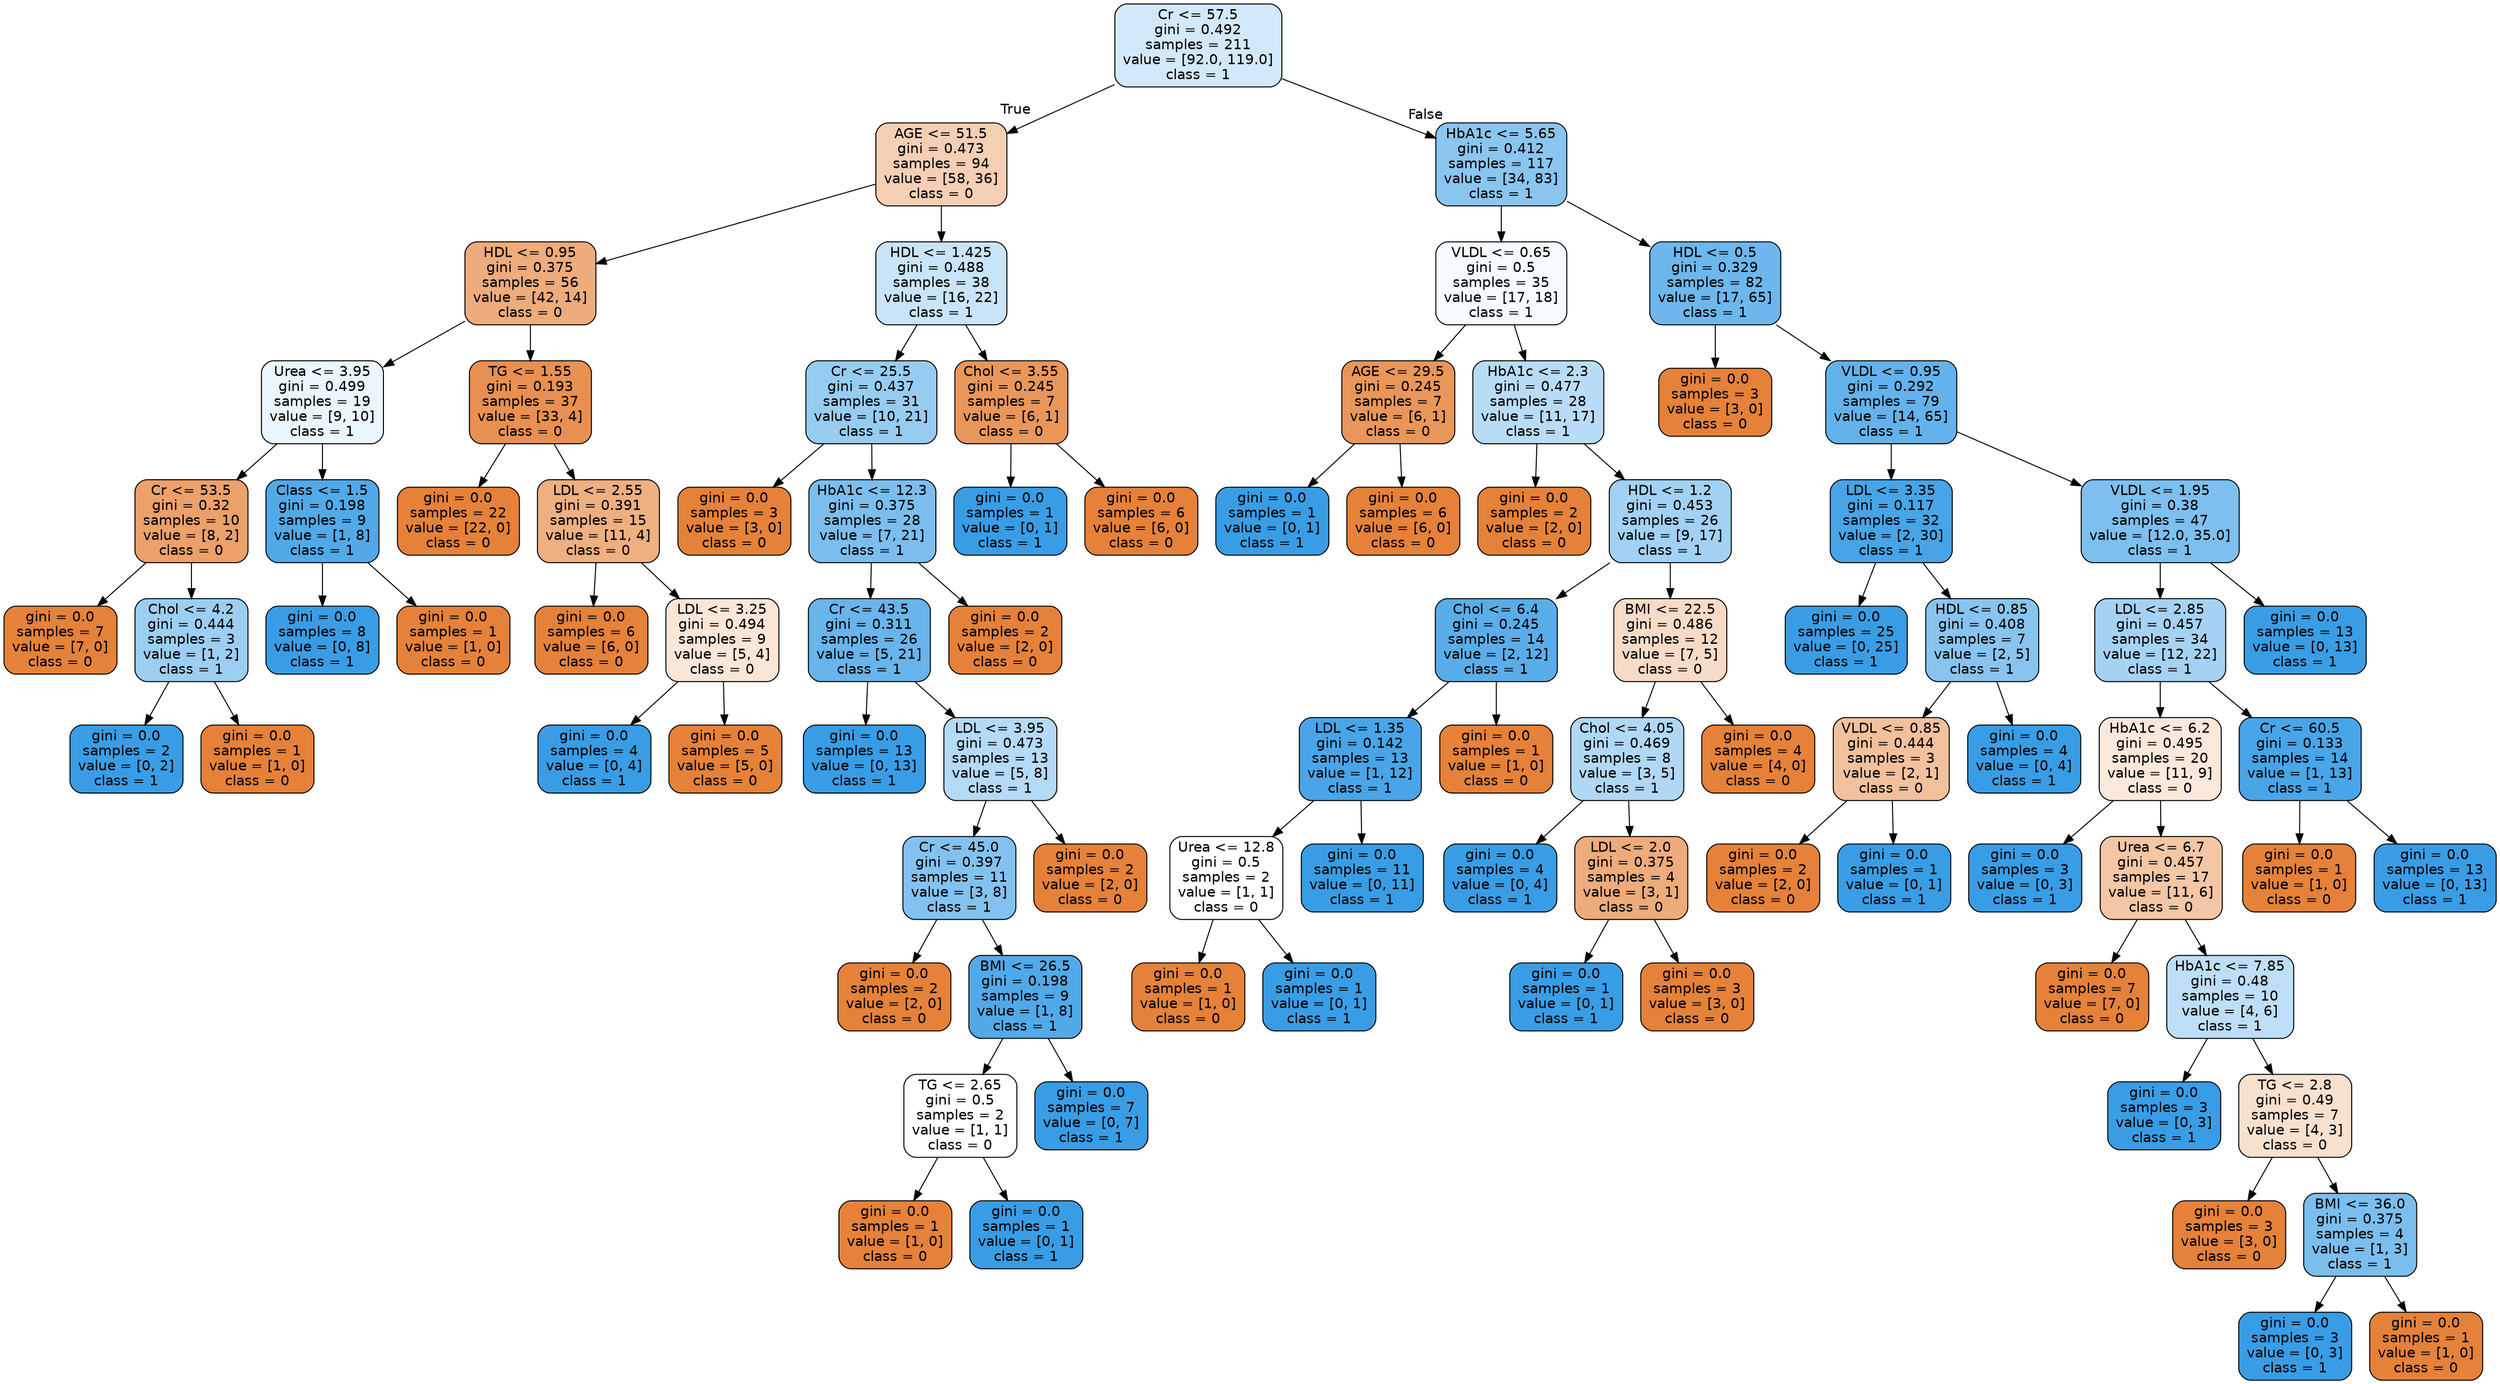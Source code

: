 digraph Tree {
node [shape=box, style="filled, rounded", color="black", fontname="helvetica"] ;
edge [fontname="helvetica"] ;
0 [label="Cr <= 57.5\ngini = 0.492\nsamples = 211\nvalue = [92.0, 119.0]\nclass = 1", fillcolor="#d2e9f9"] ;
1 [label="AGE <= 51.5\ngini = 0.473\nsamples = 94\nvalue = [58, 36]\nclass = 0", fillcolor="#f5cfb4"] ;
0 -> 1 [labeldistance=2.5, labelangle=45, headlabel="True"] ;
2 [label="HDL <= 0.95\ngini = 0.375\nsamples = 56\nvalue = [42, 14]\nclass = 0", fillcolor="#eeab7b"] ;
1 -> 2 ;
3 [label="Urea <= 3.95\ngini = 0.499\nsamples = 19\nvalue = [9, 10]\nclass = 1", fillcolor="#ebf5fc"] ;
2 -> 3 ;
4 [label="Cr <= 53.5\ngini = 0.32\nsamples = 10\nvalue = [8, 2]\nclass = 0", fillcolor="#eca06a"] ;
3 -> 4 ;
5 [label="gini = 0.0\nsamples = 7\nvalue = [7, 0]\nclass = 0", fillcolor="#e58139"] ;
4 -> 5 ;
6 [label="Chol <= 4.2\ngini = 0.444\nsamples = 3\nvalue = [1, 2]\nclass = 1", fillcolor="#9ccef2"] ;
4 -> 6 ;
7 [label="gini = 0.0\nsamples = 2\nvalue = [0, 2]\nclass = 1", fillcolor="#399de5"] ;
6 -> 7 ;
8 [label="gini = 0.0\nsamples = 1\nvalue = [1, 0]\nclass = 0", fillcolor="#e58139"] ;
6 -> 8 ;
9 [label="Class <= 1.5\ngini = 0.198\nsamples = 9\nvalue = [1, 8]\nclass = 1", fillcolor="#52a9e8"] ;
3 -> 9 ;
10 [label="gini = 0.0\nsamples = 8\nvalue = [0, 8]\nclass = 1", fillcolor="#399de5"] ;
9 -> 10 ;
11 [label="gini = 0.0\nsamples = 1\nvalue = [1, 0]\nclass = 0", fillcolor="#e58139"] ;
9 -> 11 ;
12 [label="TG <= 1.55\ngini = 0.193\nsamples = 37\nvalue = [33, 4]\nclass = 0", fillcolor="#e89051"] ;
2 -> 12 ;
13 [label="gini = 0.0\nsamples = 22\nvalue = [22, 0]\nclass = 0", fillcolor="#e58139"] ;
12 -> 13 ;
14 [label="LDL <= 2.55\ngini = 0.391\nsamples = 15\nvalue = [11, 4]\nclass = 0", fillcolor="#eeaf81"] ;
12 -> 14 ;
15 [label="gini = 0.0\nsamples = 6\nvalue = [6, 0]\nclass = 0", fillcolor="#e58139"] ;
14 -> 15 ;
16 [label="LDL <= 3.25\ngini = 0.494\nsamples = 9\nvalue = [5, 4]\nclass = 0", fillcolor="#fae6d7"] ;
14 -> 16 ;
17 [label="gini = 0.0\nsamples = 4\nvalue = [0, 4]\nclass = 1", fillcolor="#399de5"] ;
16 -> 17 ;
18 [label="gini = 0.0\nsamples = 5\nvalue = [5, 0]\nclass = 0", fillcolor="#e58139"] ;
16 -> 18 ;
19 [label="HDL <= 1.425\ngini = 0.488\nsamples = 38\nvalue = [16, 22]\nclass = 1", fillcolor="#c9e4f8"] ;
1 -> 19 ;
20 [label="Cr <= 25.5\ngini = 0.437\nsamples = 31\nvalue = [10, 21]\nclass = 1", fillcolor="#97ccf1"] ;
19 -> 20 ;
21 [label="gini = 0.0\nsamples = 3\nvalue = [3, 0]\nclass = 0", fillcolor="#e58139"] ;
20 -> 21 ;
22 [label="HbA1c <= 12.3\ngini = 0.375\nsamples = 28\nvalue = [7, 21]\nclass = 1", fillcolor="#7bbeee"] ;
20 -> 22 ;
23 [label="Cr <= 43.5\ngini = 0.311\nsamples = 26\nvalue = [5, 21]\nclass = 1", fillcolor="#68b4eb"] ;
22 -> 23 ;
24 [label="gini = 0.0\nsamples = 13\nvalue = [0, 13]\nclass = 1", fillcolor="#399de5"] ;
23 -> 24 ;
25 [label="LDL <= 3.95\ngini = 0.473\nsamples = 13\nvalue = [5, 8]\nclass = 1", fillcolor="#b5daf5"] ;
23 -> 25 ;
26 [label="Cr <= 45.0\ngini = 0.397\nsamples = 11\nvalue = [3, 8]\nclass = 1", fillcolor="#83c2ef"] ;
25 -> 26 ;
27 [label="gini = 0.0\nsamples = 2\nvalue = [2, 0]\nclass = 0", fillcolor="#e58139"] ;
26 -> 27 ;
28 [label="BMI <= 26.5\ngini = 0.198\nsamples = 9\nvalue = [1, 8]\nclass = 1", fillcolor="#52a9e8"] ;
26 -> 28 ;
29 [label="TG <= 2.65\ngini = 0.5\nsamples = 2\nvalue = [1, 1]\nclass = 0", fillcolor="#ffffff"] ;
28 -> 29 ;
30 [label="gini = 0.0\nsamples = 1\nvalue = [1, 0]\nclass = 0", fillcolor="#e58139"] ;
29 -> 30 ;
31 [label="gini = 0.0\nsamples = 1\nvalue = [0, 1]\nclass = 1", fillcolor="#399de5"] ;
29 -> 31 ;
32 [label="gini = 0.0\nsamples = 7\nvalue = [0, 7]\nclass = 1", fillcolor="#399de5"] ;
28 -> 32 ;
33 [label="gini = 0.0\nsamples = 2\nvalue = [2, 0]\nclass = 0", fillcolor="#e58139"] ;
25 -> 33 ;
34 [label="gini = 0.0\nsamples = 2\nvalue = [2, 0]\nclass = 0", fillcolor="#e58139"] ;
22 -> 34 ;
35 [label="Chol <= 3.55\ngini = 0.245\nsamples = 7\nvalue = [6, 1]\nclass = 0", fillcolor="#e9965a"] ;
19 -> 35 ;
36 [label="gini = 0.0\nsamples = 1\nvalue = [0, 1]\nclass = 1", fillcolor="#399de5"] ;
35 -> 36 ;
37 [label="gini = 0.0\nsamples = 6\nvalue = [6, 0]\nclass = 0", fillcolor="#e58139"] ;
35 -> 37 ;
38 [label="HbA1c <= 5.65\ngini = 0.412\nsamples = 117\nvalue = [34, 83]\nclass = 1", fillcolor="#8ac5f0"] ;
0 -> 38 [labeldistance=2.5, labelangle=-45, headlabel="False"] ;
39 [label="VLDL <= 0.65\ngini = 0.5\nsamples = 35\nvalue = [17, 18]\nclass = 1", fillcolor="#f4fafe"] ;
38 -> 39 ;
40 [label="AGE <= 29.5\ngini = 0.245\nsamples = 7\nvalue = [6, 1]\nclass = 0", fillcolor="#e9965a"] ;
39 -> 40 ;
41 [label="gini = 0.0\nsamples = 1\nvalue = [0, 1]\nclass = 1", fillcolor="#399de5"] ;
40 -> 41 ;
42 [label="gini = 0.0\nsamples = 6\nvalue = [6, 0]\nclass = 0", fillcolor="#e58139"] ;
40 -> 42 ;
43 [label="HbA1c <= 2.3\ngini = 0.477\nsamples = 28\nvalue = [11, 17]\nclass = 1", fillcolor="#b9dcf6"] ;
39 -> 43 ;
44 [label="gini = 0.0\nsamples = 2\nvalue = [2, 0]\nclass = 0", fillcolor="#e58139"] ;
43 -> 44 ;
45 [label="HDL <= 1.2\ngini = 0.453\nsamples = 26\nvalue = [9, 17]\nclass = 1", fillcolor="#a2d1f3"] ;
43 -> 45 ;
46 [label="Chol <= 6.4\ngini = 0.245\nsamples = 14\nvalue = [2, 12]\nclass = 1", fillcolor="#5aade9"] ;
45 -> 46 ;
47 [label="LDL <= 1.35\ngini = 0.142\nsamples = 13\nvalue = [1, 12]\nclass = 1", fillcolor="#49a5e7"] ;
46 -> 47 ;
48 [label="Urea <= 12.8\ngini = 0.5\nsamples = 2\nvalue = [1, 1]\nclass = 0", fillcolor="#ffffff"] ;
47 -> 48 ;
49 [label="gini = 0.0\nsamples = 1\nvalue = [1, 0]\nclass = 0", fillcolor="#e58139"] ;
48 -> 49 ;
50 [label="gini = 0.0\nsamples = 1\nvalue = [0, 1]\nclass = 1", fillcolor="#399de5"] ;
48 -> 50 ;
51 [label="gini = 0.0\nsamples = 11\nvalue = [0, 11]\nclass = 1", fillcolor="#399de5"] ;
47 -> 51 ;
52 [label="gini = 0.0\nsamples = 1\nvalue = [1, 0]\nclass = 0", fillcolor="#e58139"] ;
46 -> 52 ;
53 [label="BMI <= 22.5\ngini = 0.486\nsamples = 12\nvalue = [7, 5]\nclass = 0", fillcolor="#f8dbc6"] ;
45 -> 53 ;
54 [label="Chol <= 4.05\ngini = 0.469\nsamples = 8\nvalue = [3, 5]\nclass = 1", fillcolor="#b0d8f5"] ;
53 -> 54 ;
55 [label="gini = 0.0\nsamples = 4\nvalue = [0, 4]\nclass = 1", fillcolor="#399de5"] ;
54 -> 55 ;
56 [label="LDL <= 2.0\ngini = 0.375\nsamples = 4\nvalue = [3, 1]\nclass = 0", fillcolor="#eeab7b"] ;
54 -> 56 ;
57 [label="gini = 0.0\nsamples = 1\nvalue = [0, 1]\nclass = 1", fillcolor="#399de5"] ;
56 -> 57 ;
58 [label="gini = 0.0\nsamples = 3\nvalue = [3, 0]\nclass = 0", fillcolor="#e58139"] ;
56 -> 58 ;
59 [label="gini = 0.0\nsamples = 4\nvalue = [4, 0]\nclass = 0", fillcolor="#e58139"] ;
53 -> 59 ;
60 [label="HDL <= 0.5\ngini = 0.329\nsamples = 82\nvalue = [17, 65]\nclass = 1", fillcolor="#6db7ec"] ;
38 -> 60 ;
61 [label="gini = 0.0\nsamples = 3\nvalue = [3, 0]\nclass = 0", fillcolor="#e58139"] ;
60 -> 61 ;
62 [label="VLDL <= 0.95\ngini = 0.292\nsamples = 79\nvalue = [14, 65]\nclass = 1", fillcolor="#64b2eb"] ;
60 -> 62 ;
63 [label="LDL <= 3.35\ngini = 0.117\nsamples = 32\nvalue = [2, 30]\nclass = 1", fillcolor="#46a4e7"] ;
62 -> 63 ;
64 [label="gini = 0.0\nsamples = 25\nvalue = [0, 25]\nclass = 1", fillcolor="#399de5"] ;
63 -> 64 ;
65 [label="HDL <= 0.85\ngini = 0.408\nsamples = 7\nvalue = [2, 5]\nclass = 1", fillcolor="#88c4ef"] ;
63 -> 65 ;
66 [label="VLDL <= 0.85\ngini = 0.444\nsamples = 3\nvalue = [2, 1]\nclass = 0", fillcolor="#f2c09c"] ;
65 -> 66 ;
67 [label="gini = 0.0\nsamples = 2\nvalue = [2, 0]\nclass = 0", fillcolor="#e58139"] ;
66 -> 67 ;
68 [label="gini = 0.0\nsamples = 1\nvalue = [0, 1]\nclass = 1", fillcolor="#399de5"] ;
66 -> 68 ;
69 [label="gini = 0.0\nsamples = 4\nvalue = [0, 4]\nclass = 1", fillcolor="#399de5"] ;
65 -> 69 ;
70 [label="VLDL <= 1.95\ngini = 0.38\nsamples = 47\nvalue = [12.0, 35.0]\nclass = 1", fillcolor="#7dbfee"] ;
62 -> 70 ;
71 [label="LDL <= 2.85\ngini = 0.457\nsamples = 34\nvalue = [12, 22]\nclass = 1", fillcolor="#a5d2f3"] ;
70 -> 71 ;
72 [label="HbA1c <= 6.2\ngini = 0.495\nsamples = 20\nvalue = [11, 9]\nclass = 0", fillcolor="#fae8db"] ;
71 -> 72 ;
73 [label="gini = 0.0\nsamples = 3\nvalue = [0, 3]\nclass = 1", fillcolor="#399de5"] ;
72 -> 73 ;
74 [label="Urea <= 6.7\ngini = 0.457\nsamples = 17\nvalue = [11, 6]\nclass = 0", fillcolor="#f3c6a5"] ;
72 -> 74 ;
75 [label="gini = 0.0\nsamples = 7\nvalue = [7, 0]\nclass = 0", fillcolor="#e58139"] ;
74 -> 75 ;
76 [label="HbA1c <= 7.85\ngini = 0.48\nsamples = 10\nvalue = [4, 6]\nclass = 1", fillcolor="#bddef6"] ;
74 -> 76 ;
77 [label="gini = 0.0\nsamples = 3\nvalue = [0, 3]\nclass = 1", fillcolor="#399de5"] ;
76 -> 77 ;
78 [label="TG <= 2.8\ngini = 0.49\nsamples = 7\nvalue = [4, 3]\nclass = 0", fillcolor="#f8e0ce"] ;
76 -> 78 ;
79 [label="gini = 0.0\nsamples = 3\nvalue = [3, 0]\nclass = 0", fillcolor="#e58139"] ;
78 -> 79 ;
80 [label="BMI <= 36.0\ngini = 0.375\nsamples = 4\nvalue = [1, 3]\nclass = 1", fillcolor="#7bbeee"] ;
78 -> 80 ;
81 [label="gini = 0.0\nsamples = 3\nvalue = [0, 3]\nclass = 1", fillcolor="#399de5"] ;
80 -> 81 ;
82 [label="gini = 0.0\nsamples = 1\nvalue = [1, 0]\nclass = 0", fillcolor="#e58139"] ;
80 -> 82 ;
83 [label="Cr <= 60.5\ngini = 0.133\nsamples = 14\nvalue = [1, 13]\nclass = 1", fillcolor="#48a5e7"] ;
71 -> 83 ;
84 [label="gini = 0.0\nsamples = 1\nvalue = [1, 0]\nclass = 0", fillcolor="#e58139"] ;
83 -> 84 ;
85 [label="gini = 0.0\nsamples = 13\nvalue = [0, 13]\nclass = 1", fillcolor="#399de5"] ;
83 -> 85 ;
86 [label="gini = 0.0\nsamples = 13\nvalue = [0, 13]\nclass = 1", fillcolor="#399de5"] ;
70 -> 86 ;
}